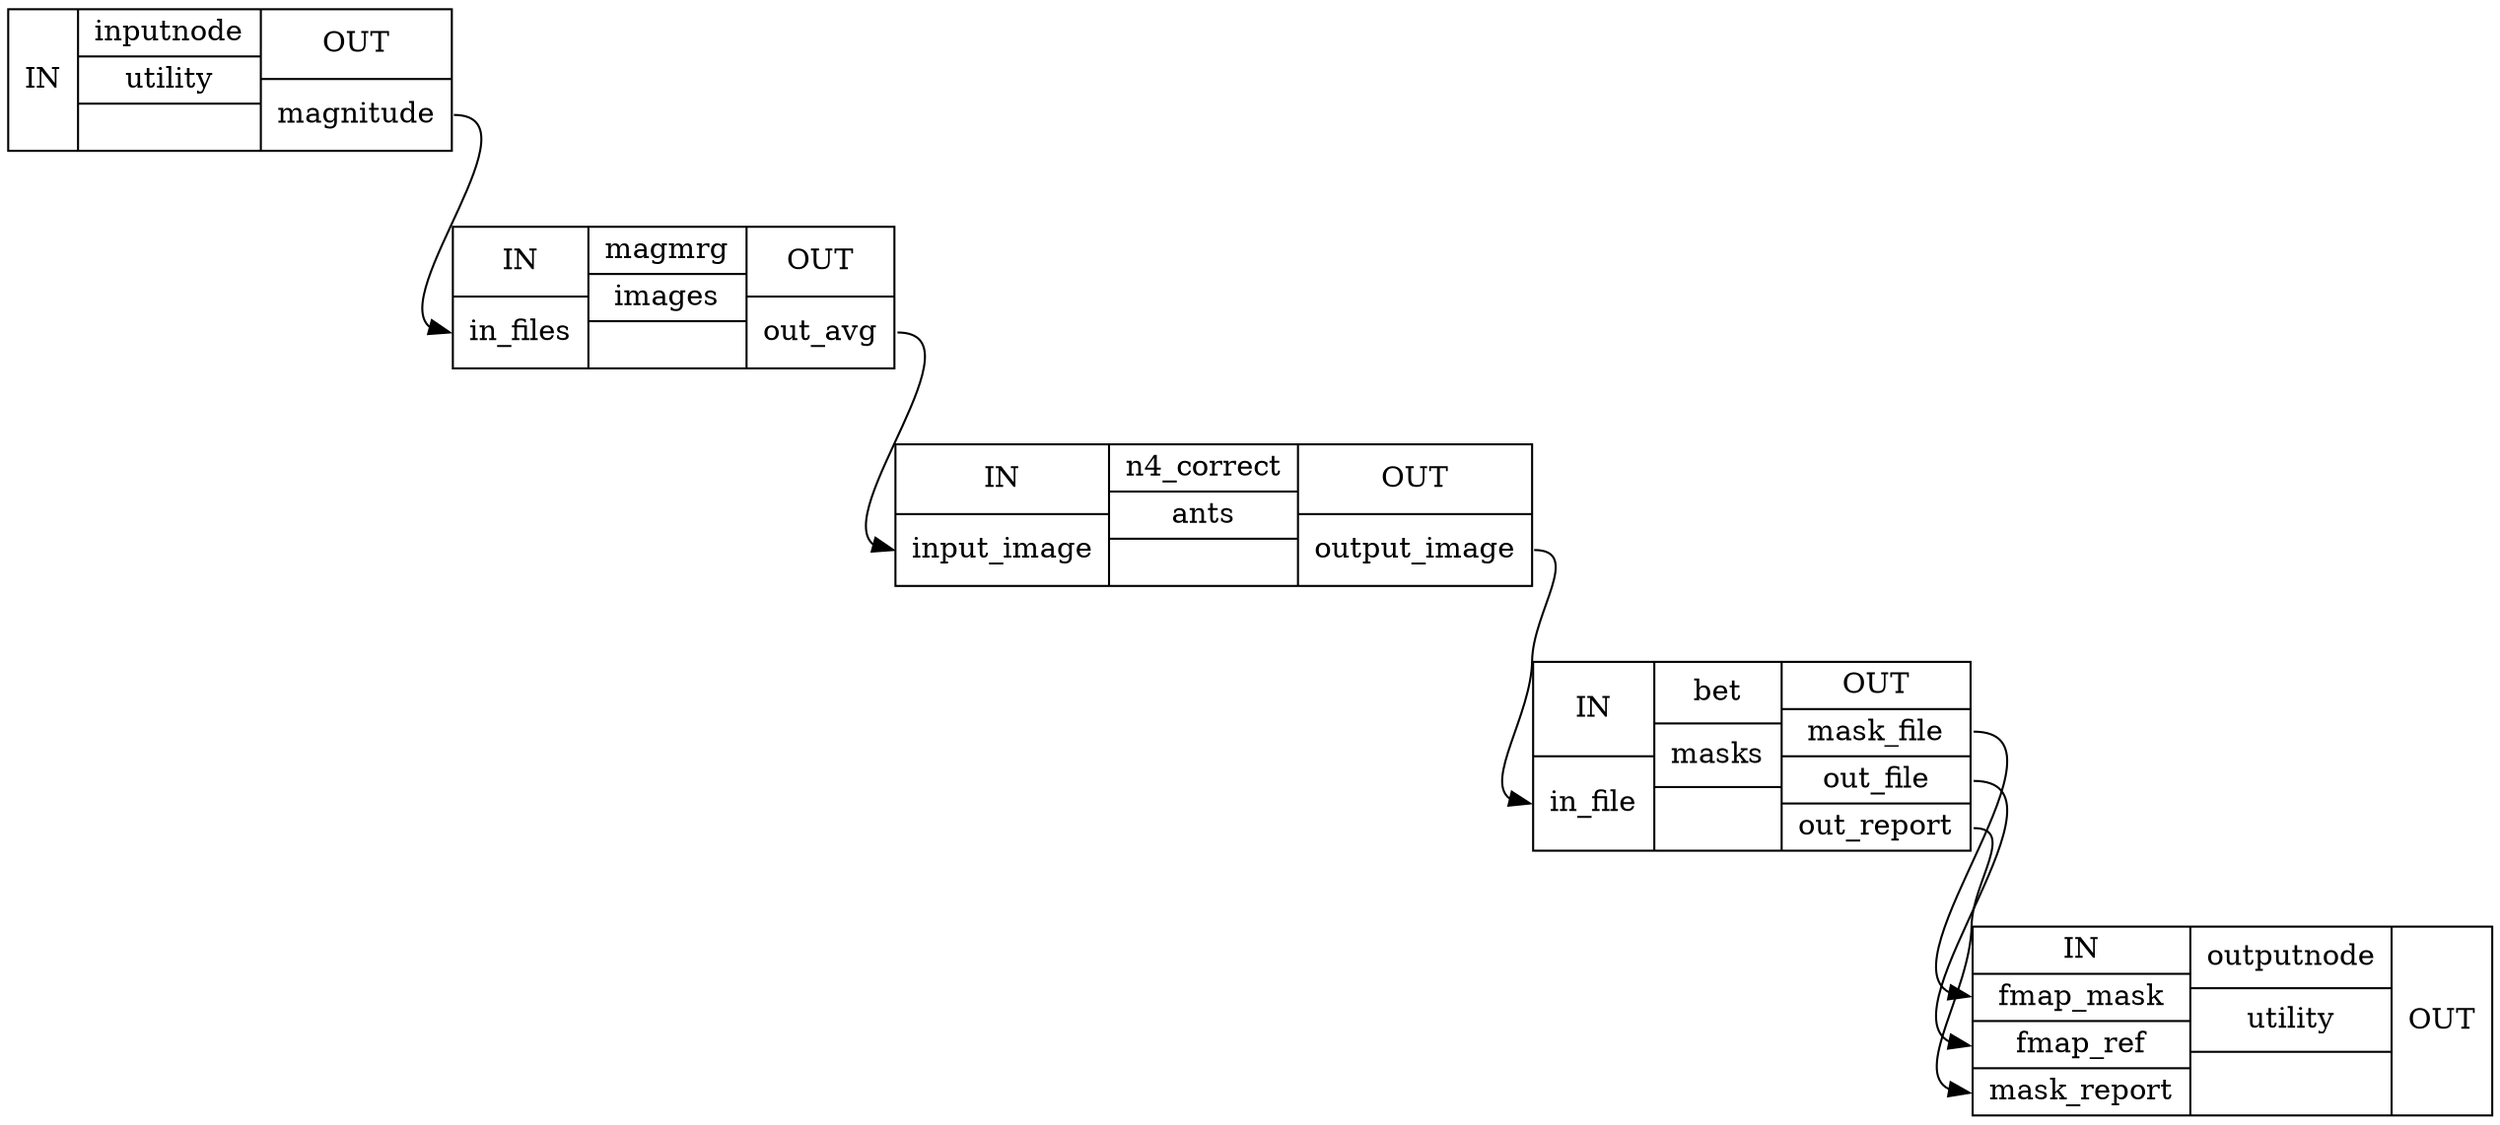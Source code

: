 digraph structs {
node [shape=record];
magnitude_wfinputnode [label="{IN}|{ inputnode | utility |  }|{OUT|<outmagnitude> magnitude}"];
magnitude_wfmagmrg [label="{IN|<ininfiles> in_files}|{ magmrg | images |  }|{OUT|<outoutavg> out_avg}"];
magnitude_wfn4_correct [label="{IN|<ininputimage> input_image}|{ n4_correct | ants |  }|{OUT|<outoutputimage> output_image}"];
magnitude_wfbet [label="{IN|<ininfile> in_file}|{ bet | masks |  }|{OUT|<outmaskfile> mask_file|<outoutfile> out_file|<outoutreport> out_report}"];
magnitude_wfoutputnode [label="{IN|<infmapmask> fmap_mask|<infmapref> fmap_ref|<inmaskreport> mask_report}|{ outputnode | utility |  }|{OUT}"];
magnitude_wfbet:outmaskfile:e -> magnitude_wfoutputnode:infmapmask:w;
magnitude_wfbet:outoutfile:e -> magnitude_wfoutputnode:infmapref:w;
magnitude_wfbet:outoutreport:e -> magnitude_wfoutputnode:inmaskreport:w;
magnitude_wfinputnode:outmagnitude:e -> magnitude_wfmagmrg:ininfiles:w;
magnitude_wfmagmrg:outoutavg:e -> magnitude_wfn4_correct:ininputimage:w;
magnitude_wfn4_correct:outoutputimage:e -> magnitude_wfbet:ininfile:w;
}